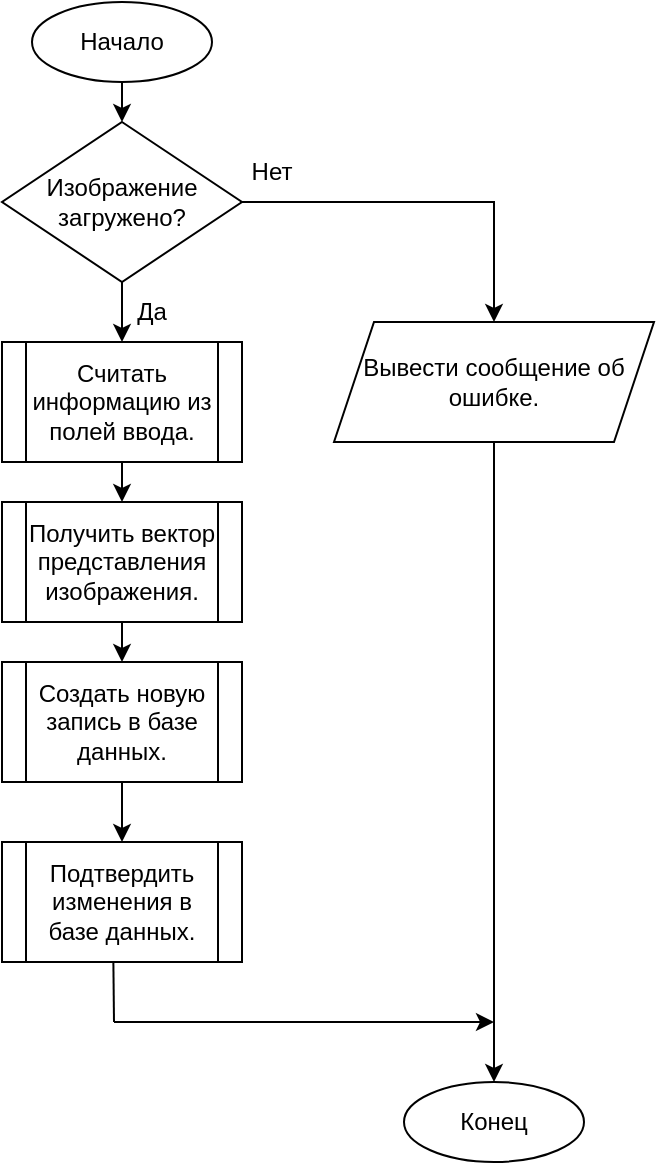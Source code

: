 <mxfile version="19.0.2" type="device"><diagram id="7tYWlyKxVcZ-Ji1ZsWtr" name="Page-1"><mxGraphModel dx="1422" dy="705" grid="1" gridSize="10" guides="1" tooltips="1" connect="1" arrows="1" fold="1" page="1" pageScale="1" pageWidth="827" pageHeight="1169" math="0" shadow="0"><root><mxCell id="0"/><mxCell id="1" parent="0"/><mxCell id="NJP380DkWg1sMjz50Q-u-4" style="edgeStyle=orthogonalEdgeStyle;rounded=0;orthogonalLoop=1;jettySize=auto;html=1;exitX=0.5;exitY=1;exitDx=0;exitDy=0;entryX=0.5;entryY=0;entryDx=0;entryDy=0;" parent="1" source="NJP380DkWg1sMjz50Q-u-1" target="NJP380DkWg1sMjz50Q-u-3" edge="1"><mxGeometry relative="1" as="geometry"/></mxCell><mxCell id="NJP380DkWg1sMjz50Q-u-1" value="Начало" style="ellipse;whiteSpace=wrap;html=1;" parent="1" vertex="1"><mxGeometry x="369" y="40" width="90" height="40" as="geometry"/></mxCell><mxCell id="NJP380DkWg1sMjz50Q-u-2" value="Конец" style="ellipse;whiteSpace=wrap;html=1;" parent="1" vertex="1"><mxGeometry x="555" y="580" width="90" height="40" as="geometry"/></mxCell><mxCell id="NJP380DkWg1sMjz50Q-u-6" style="edgeStyle=orthogonalEdgeStyle;rounded=0;orthogonalLoop=1;jettySize=auto;html=1;exitX=1;exitY=0.5;exitDx=0;exitDy=0;entryX=0.5;entryY=0;entryDx=0;entryDy=0;" parent="1" source="NJP380DkWg1sMjz50Q-u-3" target="NJP380DkWg1sMjz50Q-u-5" edge="1"><mxGeometry relative="1" as="geometry"/></mxCell><mxCell id="NJP380DkWg1sMjz50Q-u-10" style="edgeStyle=orthogonalEdgeStyle;rounded=0;orthogonalLoop=1;jettySize=auto;html=1;exitX=0.5;exitY=1;exitDx=0;exitDy=0;entryX=0.5;entryY=0;entryDx=0;entryDy=0;" parent="1" source="NJP380DkWg1sMjz50Q-u-3" target="NJP380DkWg1sMjz50Q-u-9" edge="1"><mxGeometry relative="1" as="geometry"/></mxCell><mxCell id="NJP380DkWg1sMjz50Q-u-3" value="Изображение загружено?" style="rhombus;whiteSpace=wrap;html=1;" parent="1" vertex="1"><mxGeometry x="354" y="100" width="120" height="80" as="geometry"/></mxCell><mxCell id="NJP380DkWg1sMjz50Q-u-7" style="edgeStyle=orthogonalEdgeStyle;rounded=0;orthogonalLoop=1;jettySize=auto;html=1;exitX=0.5;exitY=1;exitDx=0;exitDy=0;entryX=0.5;entryY=0;entryDx=0;entryDy=0;" parent="1" source="NJP380DkWg1sMjz50Q-u-5" target="NJP380DkWg1sMjz50Q-u-2" edge="1"><mxGeometry relative="1" as="geometry"/></mxCell><mxCell id="NJP380DkWg1sMjz50Q-u-5" value="Вывести сообщение об ошибке." style="shape=parallelogram;perimeter=parallelogramPerimeter;whiteSpace=wrap;html=1;fixedSize=1;" parent="1" vertex="1"><mxGeometry x="520" y="200" width="160" height="60" as="geometry"/></mxCell><mxCell id="NJP380DkWg1sMjz50Q-u-8" value="Нет" style="text;html=1;strokeColor=none;fillColor=none;align=center;verticalAlign=middle;whiteSpace=wrap;rounded=0;" parent="1" vertex="1"><mxGeometry x="459" y="110" width="60" height="30" as="geometry"/></mxCell><mxCell id="Z5FLa6wHB-47vuiJmJ-4-2" style="edgeStyle=orthogonalEdgeStyle;rounded=0;orthogonalLoop=1;jettySize=auto;html=1;exitX=0.5;exitY=1;exitDx=0;exitDy=0;entryX=0.5;entryY=0;entryDx=0;entryDy=0;" parent="1" source="NJP380DkWg1sMjz50Q-u-9" target="Z5FLa6wHB-47vuiJmJ-4-1" edge="1"><mxGeometry relative="1" as="geometry"/></mxCell><mxCell id="NJP380DkWg1sMjz50Q-u-9" value="Считать информацию из полей ввода." style="shape=process;whiteSpace=wrap;html=1;backgroundOutline=1;" parent="1" vertex="1"><mxGeometry x="354" y="210" width="120" height="60" as="geometry"/></mxCell><mxCell id="NJP380DkWg1sMjz50Q-u-14" style="edgeStyle=orthogonalEdgeStyle;rounded=0;orthogonalLoop=1;jettySize=auto;html=1;exitX=0.5;exitY=1;exitDx=0;exitDy=0;entryX=0.5;entryY=0;entryDx=0;entryDy=0;" parent="1" source="NJP380DkWg1sMjz50Q-u-11" target="NJP380DkWg1sMjz50Q-u-13" edge="1"><mxGeometry relative="1" as="geometry"/></mxCell><mxCell id="NJP380DkWg1sMjz50Q-u-11" value="Создать новую запись в базе данных." style="shape=process;whiteSpace=wrap;html=1;backgroundOutline=1;" parent="1" vertex="1"><mxGeometry x="354" y="370" width="120" height="60" as="geometry"/></mxCell><mxCell id="NJP380DkWg1sMjz50Q-u-13" value="Подтвердить изменения в базе данных." style="shape=process;whiteSpace=wrap;html=1;backgroundOutline=1;" parent="1" vertex="1"><mxGeometry x="354" y="460" width="120" height="60" as="geometry"/></mxCell><mxCell id="NJP380DkWg1sMjz50Q-u-16" value="" style="endArrow=none;html=1;rounded=0;exitX=0.464;exitY=0.994;exitDx=0;exitDy=0;exitPerimeter=0;" parent="1" source="NJP380DkWg1sMjz50Q-u-13" edge="1"><mxGeometry width="50" height="50" relative="1" as="geometry"><mxPoint x="500" y="540" as="sourcePoint"/><mxPoint x="410" y="550" as="targetPoint"/></mxGeometry></mxCell><mxCell id="NJP380DkWg1sMjz50Q-u-18" value="Да" style="text;html=1;strokeColor=none;fillColor=none;align=center;verticalAlign=middle;whiteSpace=wrap;rounded=0;" parent="1" vertex="1"><mxGeometry x="399" y="180" width="60" height="30" as="geometry"/></mxCell><mxCell id="Z5FLa6wHB-47vuiJmJ-4-3" style="edgeStyle=orthogonalEdgeStyle;rounded=0;orthogonalLoop=1;jettySize=auto;html=1;exitX=0.5;exitY=1;exitDx=0;exitDy=0;entryX=0.5;entryY=0;entryDx=0;entryDy=0;" parent="1" source="Z5FLa6wHB-47vuiJmJ-4-1" target="NJP380DkWg1sMjz50Q-u-11" edge="1"><mxGeometry relative="1" as="geometry"/></mxCell><mxCell id="Z5FLa6wHB-47vuiJmJ-4-1" value="Получить вектор представления изображения." style="shape=process;whiteSpace=wrap;html=1;backgroundOutline=1;" parent="1" vertex="1"><mxGeometry x="354" y="290" width="120" height="60" as="geometry"/></mxCell><mxCell id="Z5FLa6wHB-47vuiJmJ-4-4" value="" style="endArrow=classic;html=1;rounded=0;" parent="1" edge="1"><mxGeometry width="50" height="50" relative="1" as="geometry"><mxPoint x="410" y="550" as="sourcePoint"/><mxPoint x="600" y="550" as="targetPoint"/></mxGeometry></mxCell></root></mxGraphModel></diagram></mxfile>